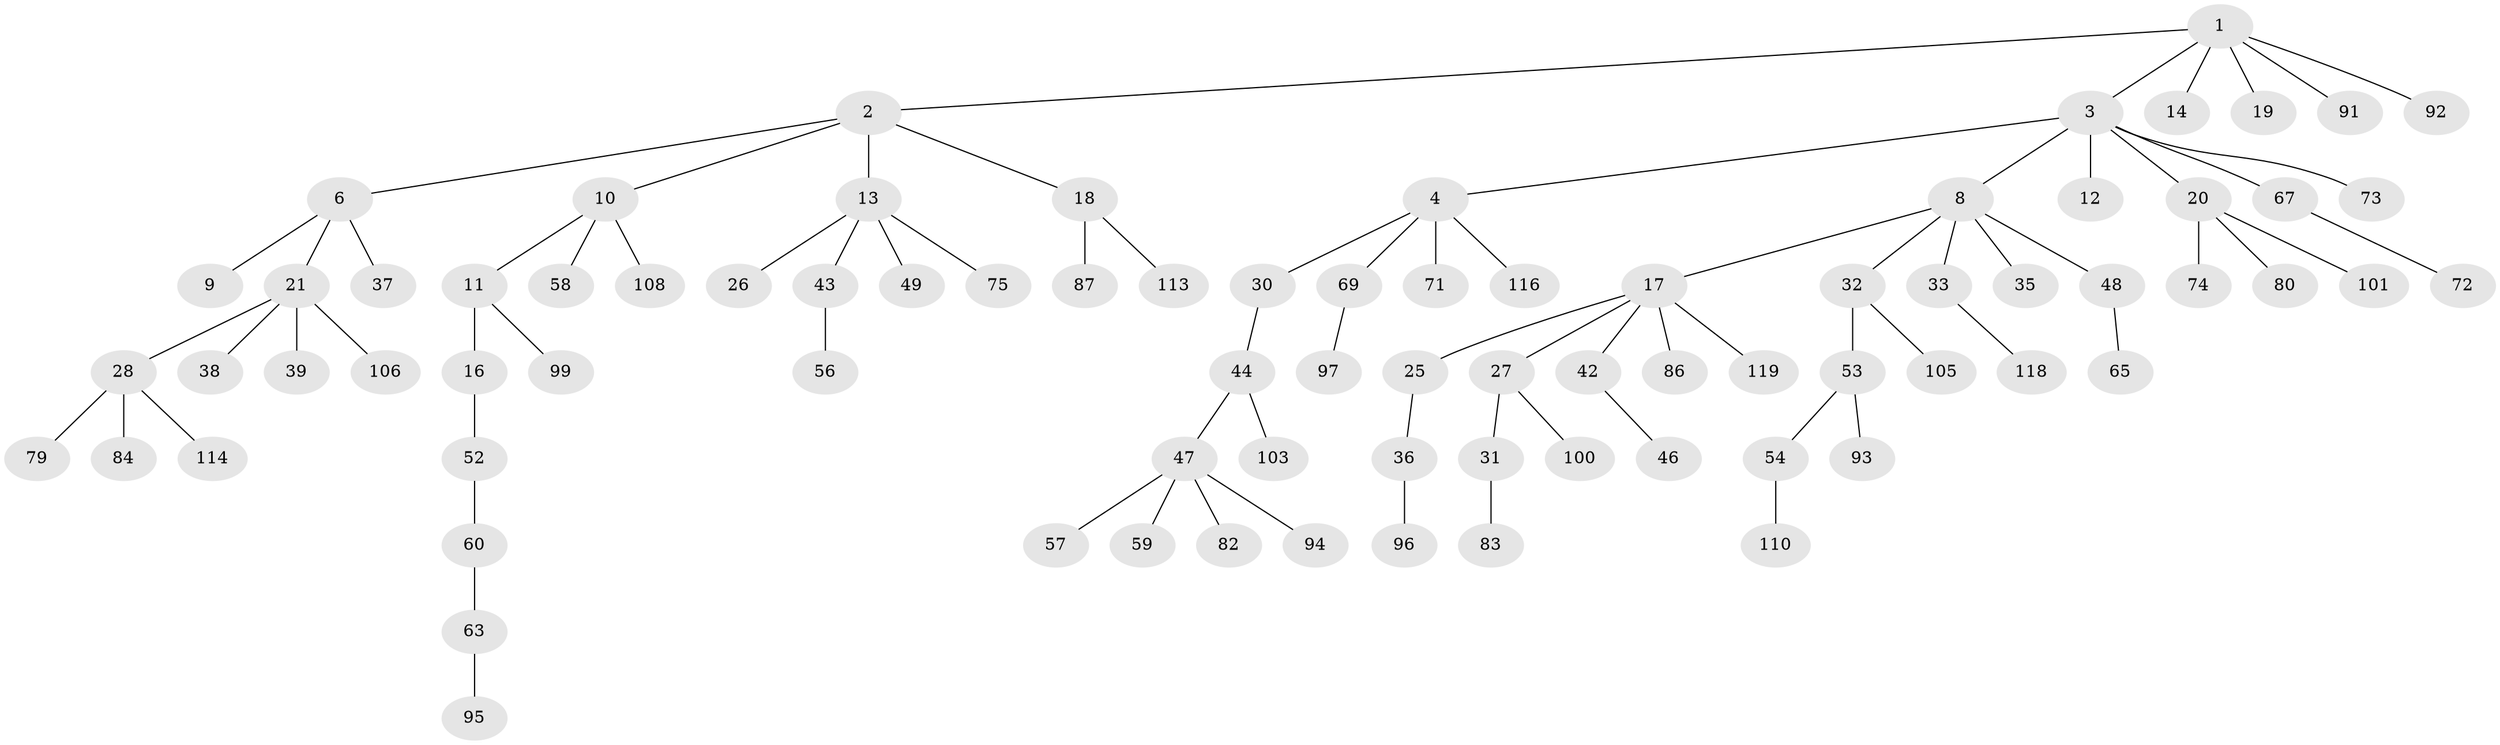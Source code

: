 // Generated by graph-tools (version 1.1) at 2025/24/03/03/25 07:24:07]
// undirected, 82 vertices, 81 edges
graph export_dot {
graph [start="1"]
  node [color=gray90,style=filled];
  1 [super="+76"];
  2;
  3 [super="+7"];
  4 [super="+5"];
  6 [super="+70"];
  8 [super="+29"];
  9;
  10 [super="+15"];
  11;
  12 [super="+24"];
  13 [super="+22"];
  14;
  16 [super="+102"];
  17 [super="+23"];
  18 [super="+40"];
  19;
  20 [super="+61"];
  21 [super="+34"];
  25;
  26 [super="+104"];
  27;
  28 [super="+88"];
  30 [super="+64"];
  31 [super="+78"];
  32 [super="+45"];
  33 [super="+51"];
  35;
  36 [super="+41"];
  37 [super="+62"];
  38;
  39 [super="+107"];
  42 [super="+50"];
  43;
  44 [super="+89"];
  46;
  47 [super="+55"];
  48;
  49 [super="+111"];
  52 [super="+98"];
  53 [super="+85"];
  54;
  56 [super="+66"];
  57 [super="+109"];
  58;
  59;
  60 [super="+77"];
  63 [super="+81"];
  65;
  67 [super="+68"];
  69;
  71;
  72;
  73;
  74;
  75;
  79;
  80;
  82;
  83 [super="+90"];
  84;
  86;
  87;
  91;
  92;
  93;
  94 [super="+112"];
  95;
  96;
  97 [super="+115"];
  99;
  100;
  101;
  103;
  105 [super="+117"];
  106;
  108;
  110;
  113;
  114;
  116;
  118;
  119;
  1 -- 2;
  1 -- 3;
  1 -- 14;
  1 -- 19;
  1 -- 91;
  1 -- 92;
  2 -- 6;
  2 -- 10;
  2 -- 13;
  2 -- 18;
  3 -- 4;
  3 -- 12;
  3 -- 73;
  3 -- 8;
  3 -- 67;
  3 -- 20;
  4 -- 30;
  4 -- 116;
  4 -- 69;
  4 -- 71;
  6 -- 9;
  6 -- 21;
  6 -- 37;
  8 -- 17;
  8 -- 33;
  8 -- 35;
  8 -- 32;
  8 -- 48;
  10 -- 11;
  10 -- 58;
  10 -- 108;
  11 -- 16;
  11 -- 99;
  13 -- 43;
  13 -- 49;
  13 -- 75;
  13 -- 26;
  16 -- 52;
  17 -- 25;
  17 -- 86;
  17 -- 119;
  17 -- 42;
  17 -- 27;
  18 -- 113;
  18 -- 87;
  20 -- 80;
  20 -- 101;
  20 -- 74;
  21 -- 28;
  21 -- 39;
  21 -- 106;
  21 -- 38;
  25 -- 36;
  27 -- 31;
  27 -- 100;
  28 -- 79;
  28 -- 84;
  28 -- 114;
  30 -- 44;
  31 -- 83;
  32 -- 105;
  32 -- 53;
  33 -- 118;
  36 -- 96;
  42 -- 46;
  43 -- 56;
  44 -- 47;
  44 -- 103;
  47 -- 57;
  47 -- 94;
  47 -- 82;
  47 -- 59;
  48 -- 65;
  52 -- 60;
  53 -- 54;
  53 -- 93;
  54 -- 110;
  60 -- 63;
  63 -- 95;
  67 -- 72;
  69 -- 97;
}
